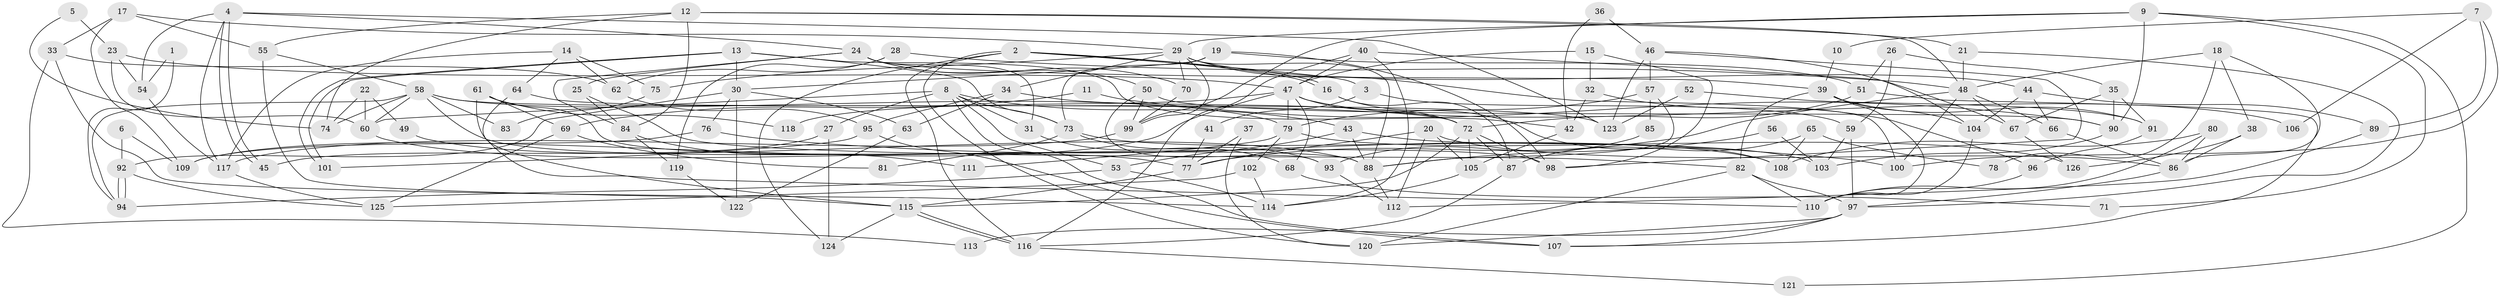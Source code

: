 // Generated by graph-tools (version 1.1) at 2025/02/03/09/25 03:02:12]
// undirected, 126 vertices, 252 edges
graph export_dot {
graph [start="1"]
  node [color=gray90,style=filled];
  1;
  2;
  3;
  4;
  5;
  6;
  7;
  8;
  9;
  10;
  11;
  12;
  13;
  14;
  15;
  16;
  17;
  18;
  19;
  20;
  21;
  22;
  23;
  24;
  25;
  26;
  27;
  28;
  29;
  30;
  31;
  32;
  33;
  34;
  35;
  36;
  37;
  38;
  39;
  40;
  41;
  42;
  43;
  44;
  45;
  46;
  47;
  48;
  49;
  50;
  51;
  52;
  53;
  54;
  55;
  56;
  57;
  58;
  59;
  60;
  61;
  62;
  63;
  64;
  65;
  66;
  67;
  68;
  69;
  70;
  71;
  72;
  73;
  74;
  75;
  76;
  77;
  78;
  79;
  80;
  81;
  82;
  83;
  84;
  85;
  86;
  87;
  88;
  89;
  90;
  91;
  92;
  93;
  94;
  95;
  96;
  97;
  98;
  99;
  100;
  101;
  102;
  103;
  104;
  105;
  106;
  107;
  108;
  109;
  110;
  111;
  112;
  113;
  114;
  115;
  116;
  117;
  118;
  119;
  120;
  121;
  122;
  123;
  124;
  125;
  126;
  1 -- 54;
  1 -- 94;
  2 -- 16;
  2 -- 16;
  2 -- 120;
  2 -- 3;
  2 -- 116;
  2 -- 124;
  3 -- 59;
  3 -- 41;
  4 -- 45;
  4 -- 45;
  4 -- 24;
  4 -- 54;
  4 -- 117;
  4 -- 123;
  5 -- 23;
  5 -- 74;
  6 -- 92;
  6 -- 109;
  7 -- 100;
  7 -- 89;
  7 -- 10;
  7 -- 106;
  8 -- 53;
  8 -- 43;
  8 -- 27;
  8 -- 31;
  8 -- 60;
  8 -- 73;
  8 -- 107;
  9 -- 99;
  9 -- 29;
  9 -- 71;
  9 -- 90;
  9 -- 121;
  10 -- 39;
  11 -- 69;
  11 -- 90;
  12 -- 55;
  12 -- 48;
  12 -- 21;
  12 -- 74;
  12 -- 84;
  13 -- 73;
  13 -- 101;
  13 -- 101;
  13 -- 30;
  13 -- 42;
  14 -- 64;
  14 -- 117;
  14 -- 62;
  14 -- 75;
  15 -- 47;
  15 -- 98;
  15 -- 32;
  16 -- 87;
  16 -- 108;
  17 -- 29;
  17 -- 55;
  17 -- 33;
  17 -- 109;
  18 -- 48;
  18 -- 86;
  18 -- 38;
  18 -- 78;
  19 -- 98;
  19 -- 51;
  19 -- 30;
  19 -- 73;
  20 -- 86;
  20 -- 105;
  20 -- 77;
  20 -- 112;
  21 -- 97;
  21 -- 48;
  22 -- 60;
  22 -- 74;
  22 -- 49;
  23 -- 47;
  23 -- 60;
  23 -- 54;
  24 -- 25;
  24 -- 50;
  24 -- 31;
  24 -- 39;
  24 -- 70;
  24 -- 84;
  25 -- 84;
  25 -- 82;
  26 -- 51;
  26 -- 35;
  26 -- 59;
  27 -- 124;
  27 -- 45;
  28 -- 48;
  28 -- 62;
  28 -- 119;
  29 -- 88;
  29 -- 99;
  29 -- 34;
  29 -- 44;
  29 -- 70;
  29 -- 75;
  29 -- 100;
  30 -- 63;
  30 -- 76;
  30 -- 92;
  30 -- 122;
  31 -- 68;
  32 -- 42;
  32 -- 96;
  33 -- 114;
  33 -- 62;
  33 -- 113;
  34 -- 63;
  34 -- 72;
  34 -- 95;
  35 -- 67;
  35 -- 90;
  35 -- 91;
  36 -- 46;
  36 -- 42;
  37 -- 120;
  37 -- 77;
  38 -- 86;
  38 -- 126;
  39 -- 110;
  39 -- 82;
  39 -- 91;
  39 -- 104;
  40 -- 67;
  40 -- 116;
  40 -- 47;
  40 -- 114;
  41 -- 77;
  42 -- 105;
  43 -- 53;
  43 -- 88;
  43 -- 103;
  44 -- 66;
  44 -- 89;
  44 -- 104;
  46 -- 98;
  46 -- 104;
  46 -- 57;
  46 -- 123;
  47 -- 72;
  47 -- 68;
  47 -- 79;
  47 -- 106;
  47 -- 109;
  47 -- 118;
  48 -- 100;
  48 -- 66;
  48 -- 67;
  48 -- 77;
  49 -- 88;
  50 -- 99;
  50 -- 90;
  50 -- 93;
  51 -- 72;
  51 -- 107;
  52 -- 91;
  52 -- 123;
  53 -- 114;
  53 -- 94;
  54 -- 117;
  55 -- 58;
  55 -- 115;
  56 -- 103;
  56 -- 88;
  57 -- 79;
  57 -- 85;
  57 -- 88;
  58 -- 72;
  58 -- 60;
  58 -- 74;
  58 -- 79;
  58 -- 83;
  58 -- 94;
  58 -- 98;
  59 -- 97;
  59 -- 103;
  60 -- 77;
  61 -- 110;
  61 -- 88;
  61 -- 69;
  61 -- 118;
  62 -- 95;
  63 -- 122;
  64 -- 123;
  64 -- 115;
  65 -- 87;
  65 -- 108;
  65 -- 78;
  66 -- 86;
  67 -- 126;
  68 -- 71;
  69 -- 125;
  69 -- 81;
  70 -- 99;
  72 -- 115;
  72 -- 87;
  72 -- 98;
  72 -- 105;
  73 -- 81;
  73 -- 93;
  73 -- 108;
  75 -- 83;
  76 -- 109;
  76 -- 100;
  77 -- 115;
  79 -- 102;
  79 -- 111;
  79 -- 126;
  80 -- 108;
  80 -- 110;
  80 -- 86;
  82 -- 110;
  82 -- 97;
  82 -- 120;
  84 -- 111;
  84 -- 119;
  85 -- 93;
  86 -- 97;
  87 -- 116;
  88 -- 112;
  89 -- 112;
  90 -- 103;
  91 -- 96;
  92 -- 94;
  92 -- 94;
  92 -- 125;
  93 -- 112;
  95 -- 101;
  95 -- 107;
  96 -- 110;
  97 -- 107;
  97 -- 113;
  97 -- 120;
  99 -- 117;
  102 -- 125;
  102 -- 114;
  104 -- 110;
  105 -- 114;
  115 -- 116;
  115 -- 116;
  115 -- 124;
  116 -- 121;
  117 -- 125;
  119 -- 122;
}

